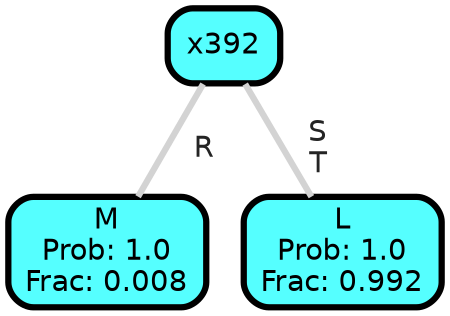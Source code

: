 graph Tree {
node [shape=box, style="filled, rounded",color="black",penwidth="3",fontcolor="black",                 fontname=helvetica] ;
graph [ranksep="0 equally", splines=straight,                 bgcolor=transparent, dpi=200] ;
edge [fontname=helvetica, fontweight=bold,fontcolor=grey14,color=lightgray] ;
0 [label="M
Prob: 1.0
Frac: 0.008", fillcolor="#55ffff"] ;
1 [label="x392", fillcolor="#55ffff"] ;
2 [label="L
Prob: 1.0
Frac: 0.992", fillcolor="#55ffff"] ;
1 -- 0 [label=" R",penwidth=3] ;
1 -- 2 [label=" S\n T",penwidth=3] ;
{rank = same;}}